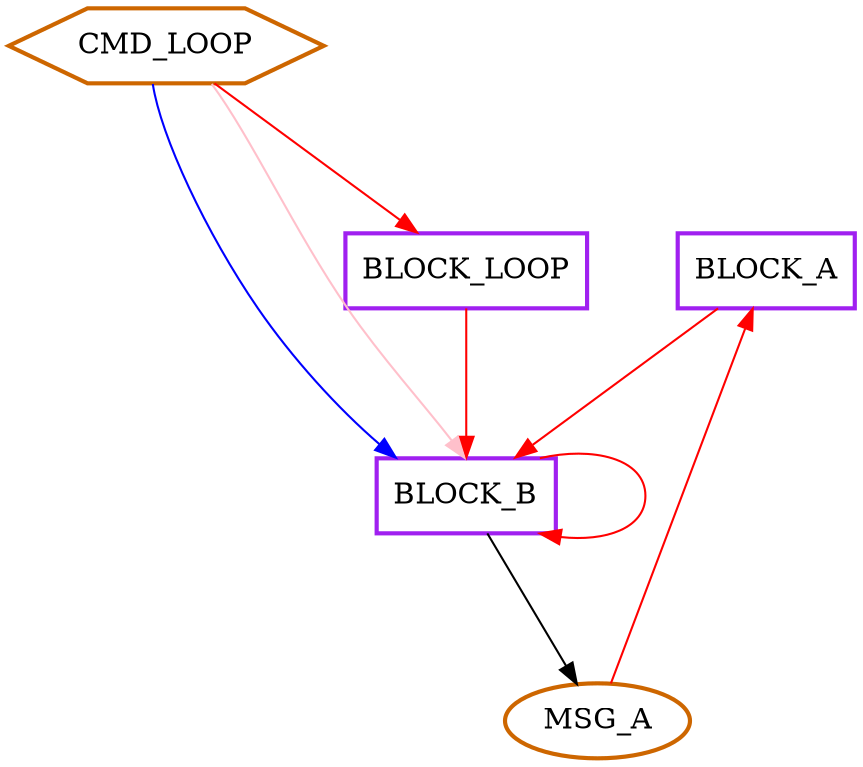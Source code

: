 digraph G {
graph [root="Demo",rankdir   = TB, nodesep           = 0.6, mindist     = 1.0, ranksep = 1.0, overlap = false]
node [style     = "filled", fillcolor = "white", color = "black"]
BLOCK_A[pos="0,0" cpu="0", flags="0x00108007", type="block", tperiod="1000", pattern="A", patentry="false", patexit="true", beamproc="undefined", bpentry="false", bpexit="false", qlo="true", qhi="false", qil="false", shape     = "rectangle", fillcolor = "white", penwidth=2, color = "purple"];
BLOCK_B[pos="72,72" cpu="0", flags="0x0010a007", type="block", tperiod="500000000", pattern="B", patentry="true", patexit="true", beamproc="undefined", bpentry="false", bpexit="false", qlo="true", qhi="false", qil="false", shape     = "rectangle", fillcolor = "white", penwidth=2, color = "darkorange3", penwidth=2, color = "purple"];
BLOCK_LOOP[pos="144,0" cpu="0", flags="0x00008007", type="block", tperiod="1000", pattern="LOOP", patentry="false", patexit="true", beamproc="undefined", bpentry="false", bpexit="false", qlo="false", qhi="false", qil="false", shape     = "rectangle", fillcolor = "white", penwidth=2, color = "purple"];
CMD_LOOP[pos="144,144" cpu="0", flags="0x00002004", type="flow", tvalid="0", vabs="true", prio="0", toffs="0", pattern="LOOP", patentry="true", patexit="false", beamproc="undefined", bpentry="false", bpexit="false", qty="99999", shape     = "hexagon", fillcolor = "white", penwidth=2, color = "darkorange3"];
MSG_A[pos="0,144" cpu="0", flags="0x00002002", type="tmsg", toffs="0", pattern="A", patentry="true", patexit="false", beamproc="undefined", bpentry="false", bpexit="false", fid="1", gid="0", evtno="0", beamin="0", sid="0", bpid="0", reqnobeam="0", vacc="0", id="0x1000000000000000", par="0x0000000000000000", tef="0", shape     = "oval", fillcolor = "white", penwidth=2, color = "darkorange3"];
BLOCK_LOOP->BLOCK_B [type="defdst", color     = "red"];
CMD_LOOP->BLOCK_LOOP [type="defdst", color     = "red"];
CMD_LOOP->BLOCK_B [type="target", color     = "blue"];
CMD_LOOP->BLOCK_B [type="flowdst", color     = "pink"];
MSG_A->BLOCK_A [type="defdst", color     = "red"];
BLOCK_A->BLOCK_B [type="defdst", color     = "red"];
BLOCK_B->BLOCK_B [type="defdst", color     = "red"];
BLOCK_B->MSG_A [type="altdst", color     = "black"];
}
